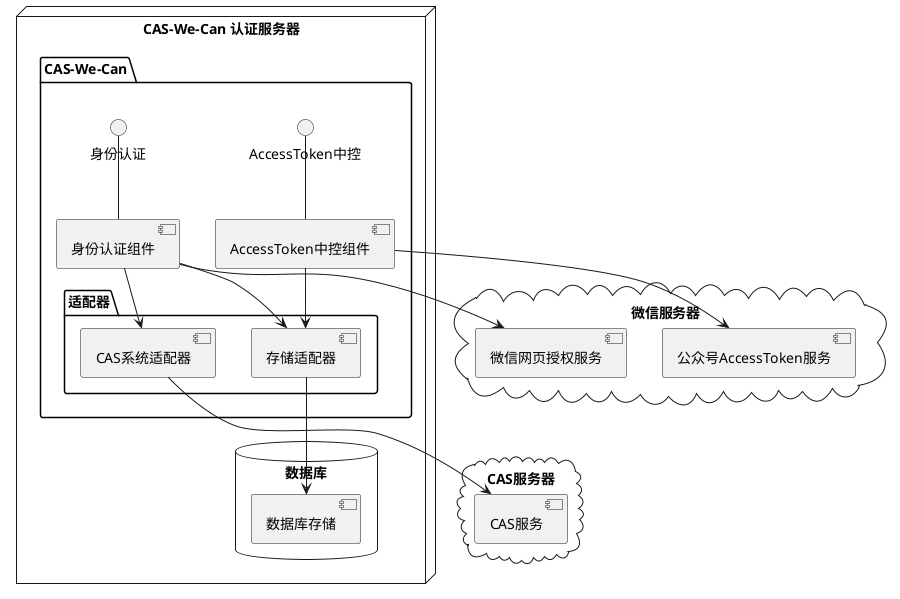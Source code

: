 @startuml
node "CAS-We-Can 认证服务器"{
    package "CAS-We-Can" {
        () "身份认证"
        () "AccessToken中控" as accessTokenInterface
        身份认证 -- [身份认证组件]
        accessTokenInterface -- [AccessToken中控组件]
        package "适配器"{
            [身份认证组件] --> [CAS系统适配器]
            [身份认证组件] --> [存储适配器]
            [AccessToken中控组件] --> [存储适配器]
        }
    }
    database "数据库"{
        [存储适配器] --> [数据库存储]
    }
}




cloud "CAS服务器"{
    [CAS系统适配器] --> [CAS服务]
}

cloud "微信服务器"{
    [身份认证组件] --> [微信网页授权服务]
    [AccessToken中控组件] --> [公众号AccessToken服务]
}


@enduml